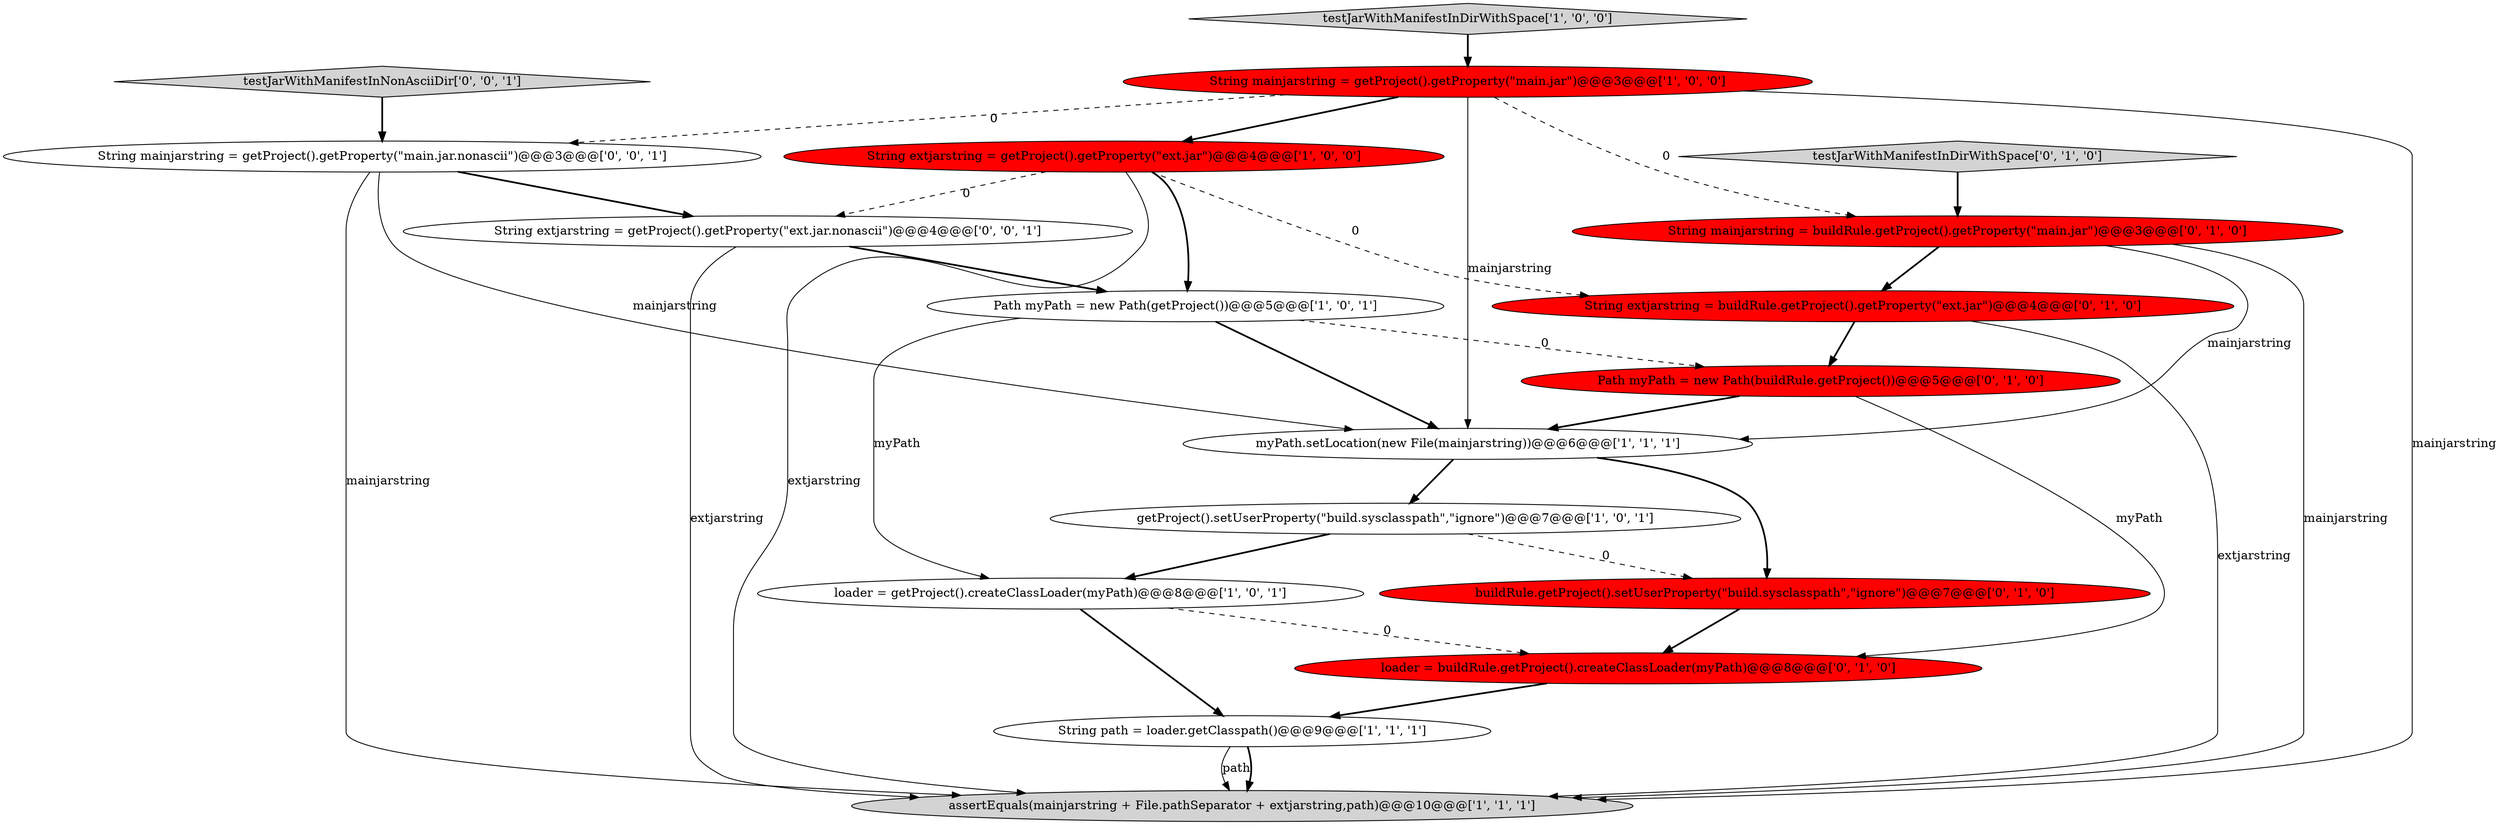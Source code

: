 digraph {
3 [style = filled, label = "Path myPath = new Path(getProject())@@@5@@@['1', '0', '1']", fillcolor = white, shape = ellipse image = "AAA0AAABBB1BBB"];
8 [style = filled, label = "myPath.setLocation(new File(mainjarstring))@@@6@@@['1', '1', '1']", fillcolor = white, shape = ellipse image = "AAA0AAABBB1BBB"];
12 [style = filled, label = "String mainjarstring = buildRule.getProject().getProperty(\"main.jar\")@@@3@@@['0', '1', '0']", fillcolor = red, shape = ellipse image = "AAA1AAABBB2BBB"];
14 [style = filled, label = "testJarWithManifestInDirWithSpace['0', '1', '0']", fillcolor = lightgray, shape = diamond image = "AAA0AAABBB2BBB"];
15 [style = filled, label = "String mainjarstring = getProject().getProperty(\"main.jar.nonascii\")@@@3@@@['0', '0', '1']", fillcolor = white, shape = ellipse image = "AAA0AAABBB3BBB"];
6 [style = filled, label = "String path = loader.getClasspath()@@@9@@@['1', '1', '1']", fillcolor = white, shape = ellipse image = "AAA0AAABBB1BBB"];
17 [style = filled, label = "testJarWithManifestInNonAsciiDir['0', '0', '1']", fillcolor = lightgray, shape = diamond image = "AAA0AAABBB3BBB"];
11 [style = filled, label = "buildRule.getProject().setUserProperty(\"build.sysclasspath\",\"ignore\")@@@7@@@['0', '1', '0']", fillcolor = red, shape = ellipse image = "AAA1AAABBB2BBB"];
13 [style = filled, label = "loader = buildRule.getProject().createClassLoader(myPath)@@@8@@@['0', '1', '0']", fillcolor = red, shape = ellipse image = "AAA1AAABBB2BBB"];
7 [style = filled, label = "String mainjarstring = getProject().getProperty(\"main.jar\")@@@3@@@['1', '0', '0']", fillcolor = red, shape = ellipse image = "AAA1AAABBB1BBB"];
5 [style = filled, label = "testJarWithManifestInDirWithSpace['1', '0', '0']", fillcolor = lightgray, shape = diamond image = "AAA0AAABBB1BBB"];
9 [style = filled, label = "String extjarstring = buildRule.getProject().getProperty(\"ext.jar\")@@@4@@@['0', '1', '0']", fillcolor = red, shape = ellipse image = "AAA1AAABBB2BBB"];
2 [style = filled, label = "getProject().setUserProperty(\"build.sysclasspath\",\"ignore\")@@@7@@@['1', '0', '1']", fillcolor = white, shape = ellipse image = "AAA0AAABBB1BBB"];
4 [style = filled, label = "loader = getProject().createClassLoader(myPath)@@@8@@@['1', '0', '1']", fillcolor = white, shape = ellipse image = "AAA0AAABBB1BBB"];
16 [style = filled, label = "String extjarstring = getProject().getProperty(\"ext.jar.nonascii\")@@@4@@@['0', '0', '1']", fillcolor = white, shape = ellipse image = "AAA0AAABBB3BBB"];
0 [style = filled, label = "String extjarstring = getProject().getProperty(\"ext.jar\")@@@4@@@['1', '0', '0']", fillcolor = red, shape = ellipse image = "AAA1AAABBB1BBB"];
1 [style = filled, label = "assertEquals(mainjarstring + File.pathSeparator + extjarstring,path)@@@10@@@['1', '1', '1']", fillcolor = lightgray, shape = ellipse image = "AAA0AAABBB1BBB"];
10 [style = filled, label = "Path myPath = new Path(buildRule.getProject())@@@5@@@['0', '1', '0']", fillcolor = red, shape = ellipse image = "AAA1AAABBB2BBB"];
0->3 [style = bold, label=""];
16->3 [style = bold, label=""];
6->1 [style = solid, label="path"];
12->8 [style = solid, label="mainjarstring"];
3->4 [style = solid, label="myPath"];
15->8 [style = solid, label="mainjarstring"];
4->6 [style = bold, label=""];
0->16 [style = dashed, label="0"];
7->0 [style = bold, label=""];
9->10 [style = bold, label=""];
12->9 [style = bold, label=""];
15->16 [style = bold, label=""];
2->4 [style = bold, label=""];
7->1 [style = solid, label="mainjarstring"];
6->1 [style = bold, label=""];
7->8 [style = solid, label="mainjarstring"];
10->8 [style = bold, label=""];
8->2 [style = bold, label=""];
9->1 [style = solid, label="extjarstring"];
3->8 [style = bold, label=""];
14->12 [style = bold, label=""];
11->13 [style = bold, label=""];
17->15 [style = bold, label=""];
15->1 [style = solid, label="mainjarstring"];
7->15 [style = dashed, label="0"];
7->12 [style = dashed, label="0"];
5->7 [style = bold, label=""];
2->11 [style = dashed, label="0"];
10->13 [style = solid, label="myPath"];
3->10 [style = dashed, label="0"];
0->9 [style = dashed, label="0"];
13->6 [style = bold, label=""];
4->13 [style = dashed, label="0"];
8->11 [style = bold, label=""];
0->1 [style = solid, label="extjarstring"];
16->1 [style = solid, label="extjarstring"];
12->1 [style = solid, label="mainjarstring"];
}
